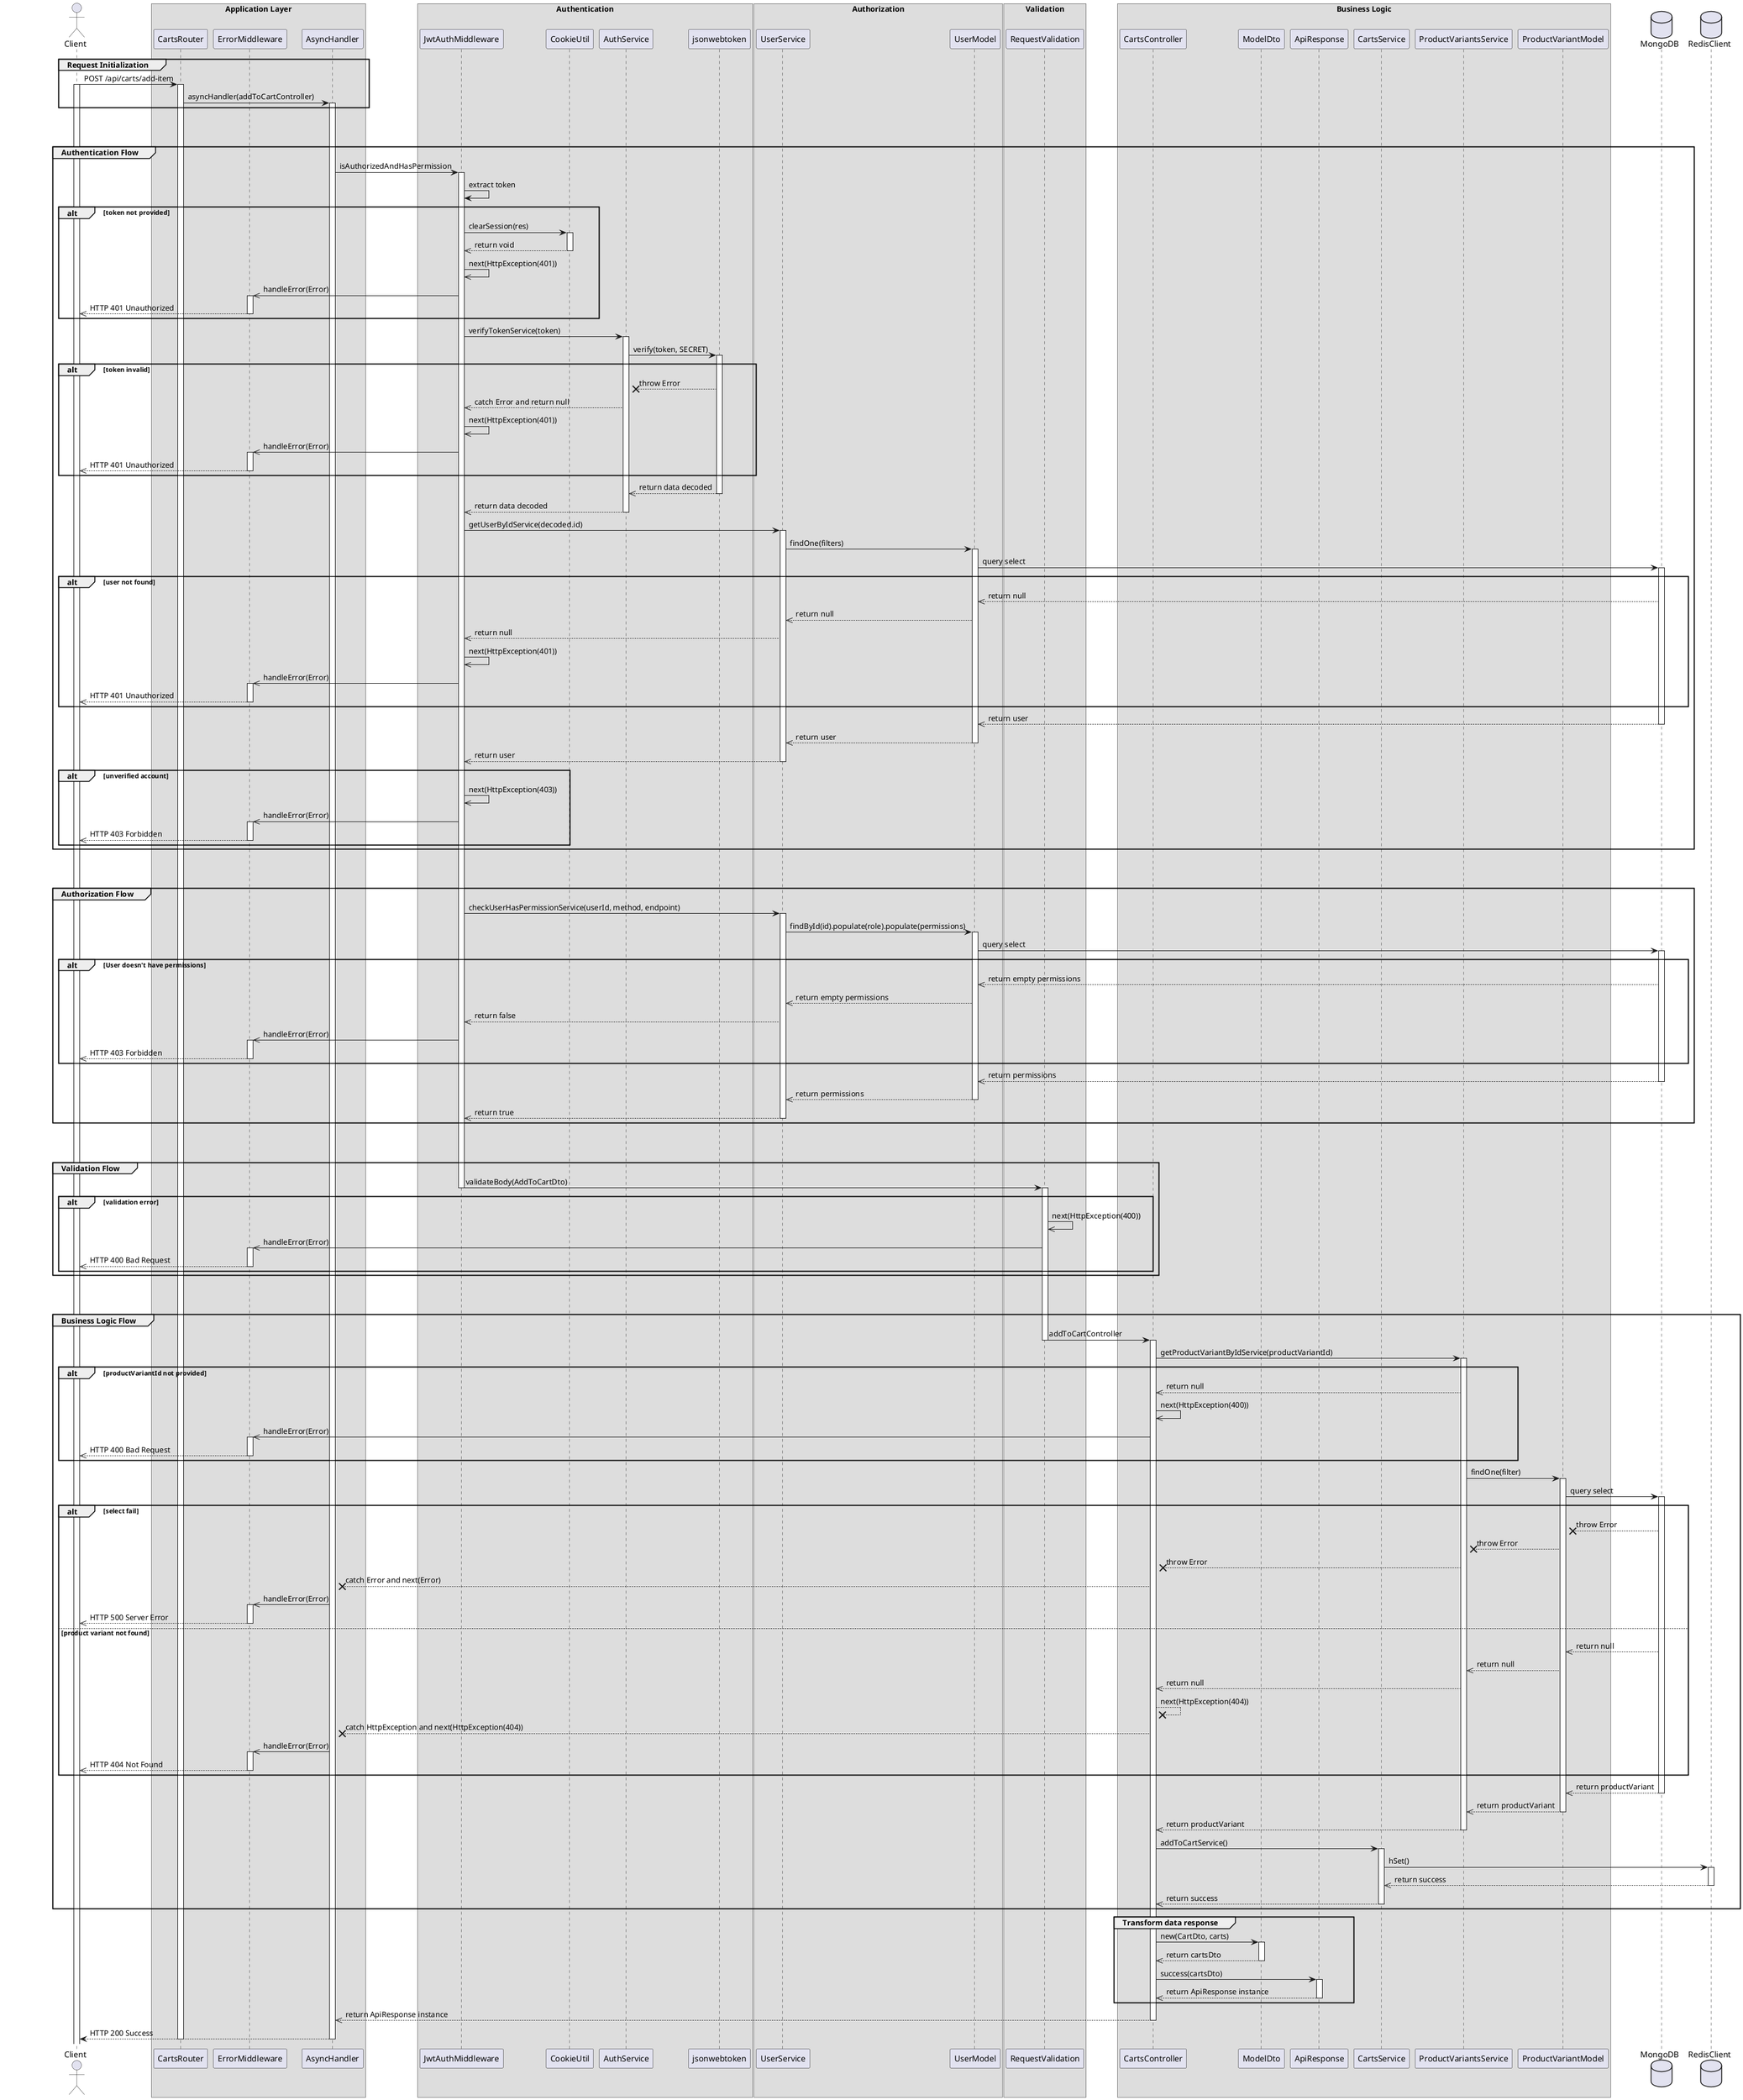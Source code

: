 @startuml Add Item to Cart

actor Client

box "Application Layer"
participant CartsRouter 
participant ErrorMiddleware 
participant AsyncHandler 
end box

box "Authentication"
participant JwtAuthMiddleware 
participant CookieUtil
participant AuthService
participant jsonwebtoken
end box

box "Authorization"
participant UserService 
participant UserModel
end box

box "Validation"
participant RequestValidation
end box

box "Business Logic"
participant CartsController
participant ModelDto
participant ApiResponse
participant CartsService
participant ProductVariantsService
participant ProductVariantModel
end box

database MongoDB
database RedisClient

' Step 1
group Request Initialization
    Client -> CartsRouter: POST /api/carts/add-item
    activate Client
    activate CartsRouter
    CartsRouter -> AsyncHandler: asyncHandler(addToCartController)
    activate AsyncHandler
end

break
break

' Step 2
group Authentication Flow
    AsyncHandler -> JwtAuthMiddleware: isAuthorizedAndHasPermission
    activate JwtAuthMiddleware

    JwtAuthMiddleware -> JwtAuthMiddleware: extract token
    alt token not provided
        JwtAuthMiddleware -> CookieUtil: clearSession(res)
        activate CookieUtil
        CookieUtil -->> JwtAuthMiddleware: return void
        deactivate CookieUtil
        JwtAuthMiddleware ->> JwtAuthMiddleware: next(HttpException(401))
        JwtAuthMiddleware ->> ErrorMiddleware: handleError(Error)
        activate ErrorMiddleware
        ErrorMiddleware -->> Client: HTTP 401 Unauthorized
        deactivate ErrorMiddleware
    end 

    JwtAuthMiddleware -> AuthService: verifyTokenService(token)
    activate AuthService
    AuthService -> jsonwebtoken: verify(token, SECRET)
    activate jsonwebtoken
    alt token invalid
        jsonwebtoken --x AuthService: throw Error
        AuthService -->> JwtAuthMiddleware: catch Error and return null
        JwtAuthMiddleware ->> JwtAuthMiddleware: next(HttpException(401))
        JwtAuthMiddleware ->> ErrorMiddleware: handleError(Error)
        activate ErrorMiddleware
        ErrorMiddleware -->> Client: HTTP 401 Unauthorized
        deactivate ErrorMiddleware
    end

    jsonwebtoken -->> AuthService: return data decoded
    deactivate jsonwebtoken
    AuthService -->> JwtAuthMiddleware: return data decoded
    deactivate AuthService
    JwtAuthMiddleware -> UserService: getUserByIdService(decoded.id)
    activate UserService
    UserService -> UserModel: findOne(filters)
    activate UserModel
    UserModel -> MongoDB: query select
    activate MongoDB

    alt user not found
        MongoDB -->> UserModel: return null
        UserModel -->> UserService: return null
        UserService -->> JwtAuthMiddleware: return null
        JwtAuthMiddleware ->> JwtAuthMiddleware: next(HttpException(401))
        JwtAuthMiddleware ->> ErrorMiddleware: handleError(Error)
        activate ErrorMiddleware
        ErrorMiddleware -->> Client: HTTP 401 Unauthorized
        deactivate ErrorMiddleware
    end

    MongoDB -->> UserModel: return user
    deactivate MongoDB
    UserModel -->> UserService: return user
    deactivate UserModel
    UserService -->> JwtAuthMiddleware: return user
    deactivate UserService

    alt unverified account
        JwtAuthMiddleware ->> JwtAuthMiddleware: next(HttpException(403))
        JwtAuthMiddleware ->> ErrorMiddleware: handleError(Error)
        activate ErrorMiddleware
        ErrorMiddleware -->> Client: HTTP 403 Forbidden
        deactivate ErrorMiddleware
    end
end

break
break

' Step 3
group Authorization Flow
    JwtAuthMiddleware -> UserService: checkUserHasPermissionService(userId, method, endpoint)
    activate UserService
    UserService -> UserModel: findById(id).populate(role).populate(permissions)
    activate UserModel
    UserModel -> MongoDB: query select
    activate MongoDB

    alt User doesn't have permissions 
        MongoDB -->> UserModel: return empty permissions
        UserModel -->> UserService: return empty permissions
        UserService -->> JwtAuthMiddleware: return false
        JwtAuthMiddleware ->> ErrorMiddleware: handleError(Error)
        activate ErrorMiddleware
        ErrorMiddleware -->> Client: HTTP 403 Forbidden
        deactivate ErrorMiddleware
    end

    MongoDB -->> UserModel: return permissions
    deactivate MongoDB
    UserModel -->> UserService: return permissions
    deactivate UserModel
    UserService -->> JwtAuthMiddleware: return true
    deactivate UserService
end

break
break

' Step 4
group Validation Flow
    JwtAuthMiddleware -> RequestValidation: validateBody(AddToCartDto)
    deactivate JwtAuthMiddleware
    activate RequestValidation
        alt validation error
        RequestValidation ->> RequestValidation: next(HttpException(400))
        RequestValidation ->> ErrorMiddleware: handleError(Error)
        activate ErrorMiddleware
        ErrorMiddleware -->> Client: HTTP 400 Bad Request
        deactivate ErrorMiddleware
    end
end

break
break


' Step 5
group Business Logic Flow
    RequestValidation -> CartsController: addToCartController
    deactivate RequestValidation
    activate CartsController
    CartsController -> ProductVariantsService: getProductVariantByIdService(productVariantId)
    activate ProductVariantsService
    
    alt productVariantId not provided
        ProductVariantsService -->> CartsController: return null
        CartsController ->> CartsController: next(HttpException(400))
        CartsController ->> ErrorMiddleware: handleError(Error)
        activate ErrorMiddleware
        ErrorMiddleware -->> Client: HTTP 400 Bad Request
        deactivate ErrorMiddleware
    end

    ProductVariantsService -> ProductVariantModel: findOne(filter)
    activate ProductVariantModel
    ProductVariantModel -> MongoDB: query select
    activate MongoDB

    alt select fail
        MongoDB --x ProductVariantModel: throw Error
        ProductVariantModel --x ProductVariantsService: throw Error
        ProductVariantsService --x CartsController: throw Error
        CartsController --x AsyncHandler: catch Error and next(Error)
        AsyncHandler ->> ErrorMiddleware: handleError(Error)
        activate ErrorMiddleware
        ErrorMiddleware -->> Client: HTTP 500 Server Error
        deactivate ErrorMiddleware
    else product variant not found
        MongoDB -->> ProductVariantModel: return null
        ProductVariantModel -->> ProductVariantsService: return null
        ProductVariantsService -->> CartsController: return null
        CartsController --x CartsController: next(HttpException(404))
        CartsController --x AsyncHandler: catch HttpException and next(HttpException(404))
        AsyncHandler ->> ErrorMiddleware: handleError(Error)
        activate ErrorMiddleware
        ErrorMiddleware -->> Client: HTTP 404 Not Found
        deactivate ErrorMiddleware
    end
    
    MongoDB -->> ProductVariantModel: return productVariant
    deactivate MongoDB
    ProductVariantModel -->> ProductVariantsService: return productVariant
    deactivate ProductVariantModel
    ProductVariantsService -->> CartsController: return productVariant
    deactivate ProductVariantsService
    CartsController -> CartsService: addToCartService()
    activate CartsService
    CartsService -> RedisClient: hSet()
    activate RedisClient
    RedisClient -->> CartsService: return success
    deactivate RedisClient
    CartsService -->> CartsController: return success
    deactivate CartsService
    

end

group Transform data response
    CartsController -> ModelDto: new(CartDto, carts)
    activate ModelDto
    ModelDto -->> CartsController: return cartsDto
    deactivate ModelDto
    CartsController -> ApiResponse: success(cartsDto)
    activate ApiResponse
    ApiResponse -->> CartsController: return ApiResponse instance
    deactivate ApiResponse
end

CartsController -->> AsyncHandler: return ApiResponse instance
deactivate CartsController
AsyncHandler --> Client: HTTP 200 Success
deactivate AsyncHandler
deactivate CartsRouter

@enduml